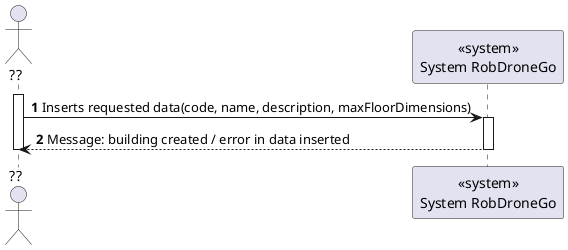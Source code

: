 @startuml
autonumber

actor "??" as actor
participant "<<system>>\nSystem RobDroneGo" as sys

activate actor
    actor -> sys: Inserts requested data(code, name, description, maxFloorDimensions)

    activate sys
    sys --> actor : Message: building created / error in data inserted
    deactivate sys
deactivate actor


@enduml
